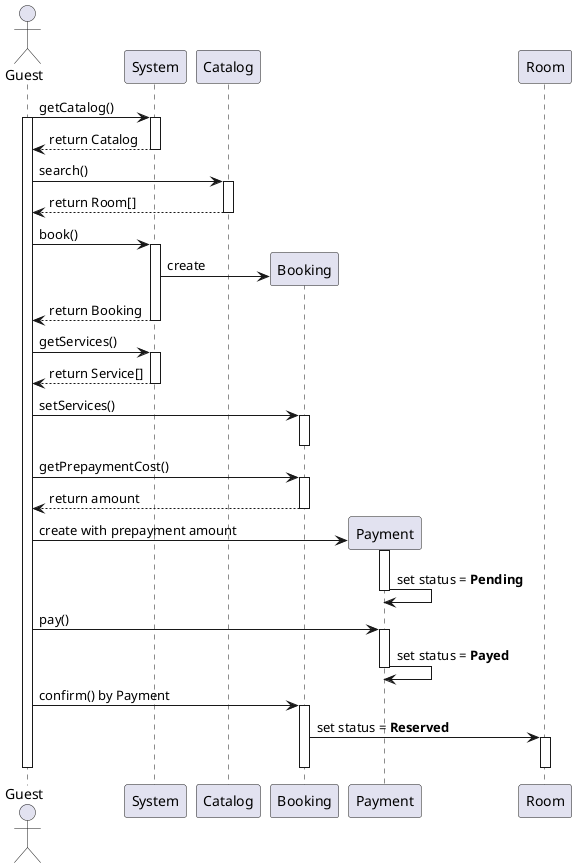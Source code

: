 @startuml
actor Guest
participant System
participant Catalog
participant Booking
participant Payment
participant Room

Guest -> System++: getCatalog()
Guest++
Guest <-- System--: return Catalog
Guest -> Catalog++: search()
Guest <-- Catalog--: return Room[]

Guest -> System++: book()
    System -> Booking**: create
Guest <-- System--: return Booking

Guest -> System++: getServices()
Guest <-- System--: return Service[]
Guest -> Booking++: setServices()
Booking--

Guest -> Booking++: getPrepaymentCost()
Guest <-- Booking--: return amount
Guest -> Payment**: create with prepayment amount
    Payment++
    Payment -> Payment--: set status = **Pending**
Guest -> Payment++: pay()
    Payment -> Payment--: set status = **Payed**
Guest -> Booking++: confirm() by Payment
    Booking -> Room++: set status = **Reserved**
    Room--
    Booking--
Guest--

@enduml
